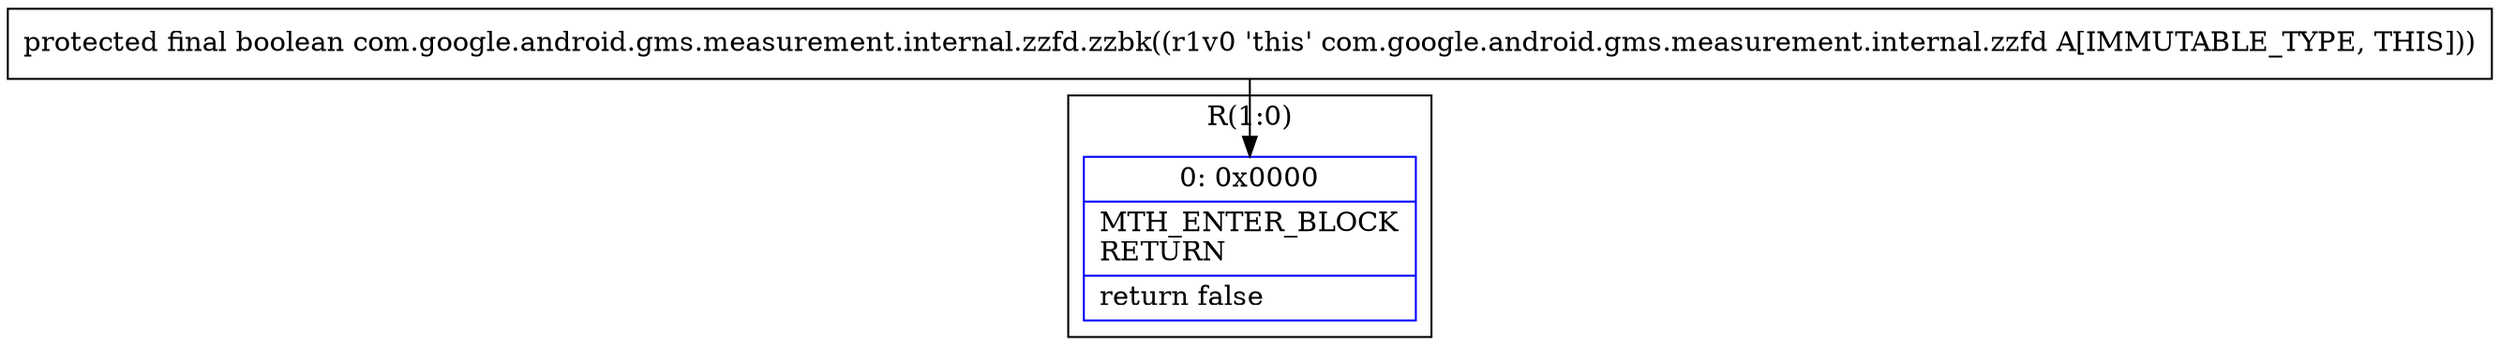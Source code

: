 digraph "CFG forcom.google.android.gms.measurement.internal.zzfd.zzbk()Z" {
subgraph cluster_Region_1895568898 {
label = "R(1:0)";
node [shape=record,color=blue];
Node_0 [shape=record,label="{0\:\ 0x0000|MTH_ENTER_BLOCK\lRETURN\l|return false\l}"];
}
MethodNode[shape=record,label="{protected final boolean com.google.android.gms.measurement.internal.zzfd.zzbk((r1v0 'this' com.google.android.gms.measurement.internal.zzfd A[IMMUTABLE_TYPE, THIS])) }"];
MethodNode -> Node_0;
}

